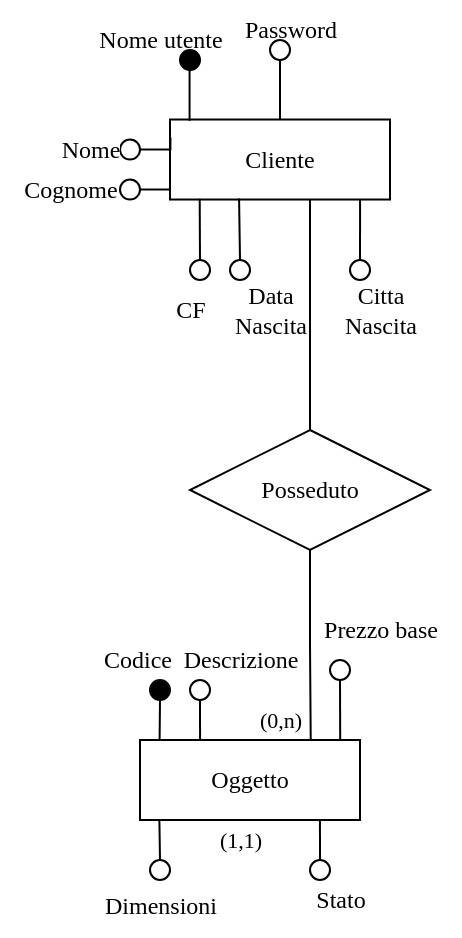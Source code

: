 <mxfile version="27.0.6">
  <diagram id="R2lEEEUBdFMjLlhIrx00" name="Page-1">
    <mxGraphModel dx="862" dy="450" grid="1" gridSize="10" guides="1" tooltips="1" connect="1" arrows="1" fold="1" page="1" pageScale="1" pageWidth="850" pageHeight="1100" math="0" shadow="0" extFonts="Permanent Marker^https://fonts.googleapis.com/css?family=Permanent+Marker">
      <root>
        <mxCell id="0" />
        <mxCell id="1" parent="0" />
        <mxCell id="7b9_jvajrbm3tGJafVNa-1" value="&lt;font&gt;Cliente&lt;/font&gt;" style="whiteSpace=wrap;html=1;align=center;fontFamily=Times New Roman;" vertex="1" parent="1">
          <mxGeometry x="235" y="124.76" width="110" height="40" as="geometry" />
        </mxCell>
        <mxCell id="7b9_jvajrbm3tGJafVNa-4" value="" style="ellipse;whiteSpace=wrap;html=1;aspect=fixed;fontFamily=Times New Roman;" vertex="1" parent="1">
          <mxGeometry x="325" y="195" width="10" height="10" as="geometry" />
        </mxCell>
        <mxCell id="7b9_jvajrbm3tGJafVNa-5" value="" style="ellipse;whiteSpace=wrap;html=1;aspect=fixed;fontFamily=Times New Roman;" vertex="1" parent="1">
          <mxGeometry x="265" y="195" width="10" height="10" as="geometry" />
        </mxCell>
        <mxCell id="7b9_jvajrbm3tGJafVNa-6" value="" style="ellipse;whiteSpace=wrap;html=1;aspect=fixed;fillColor=#FFFFFF;fontFamily=Times New Roman;" vertex="1" parent="1">
          <mxGeometry x="245" y="195" width="10" height="10" as="geometry" />
        </mxCell>
        <mxCell id="7b9_jvajrbm3tGJafVNa-7" style="edgeStyle=orthogonalEdgeStyle;shape=connector;rounded=0;orthogonalLoop=1;jettySize=auto;html=1;exitX=0.5;exitY=0;exitDx=0;exitDy=0;entryX=0.135;entryY=0.99;entryDx=0;entryDy=0;entryPerimeter=0;strokeColor=default;align=center;verticalAlign=middle;fontFamily=Times New Roman;fontSize=7;fontColor=default;labelBackgroundColor=default;autosize=1;resizable=0;startFill=0;endArrow=none;" edge="1" parent="1" source="7b9_jvajrbm3tGJafVNa-6" target="7b9_jvajrbm3tGJafVNa-1">
          <mxGeometry relative="1" as="geometry" />
        </mxCell>
        <mxCell id="7b9_jvajrbm3tGJafVNa-8" value="&lt;font&gt;CF&lt;/font&gt;" style="text;html=1;align=center;verticalAlign=middle;resizable=0;points=[];autosize=1;strokeColor=none;fillColor=none;fontFamily=Times New Roman;fontSize=12;fontColor=default;labelBackgroundColor=default;" vertex="1" parent="1">
          <mxGeometry x="225" y="205" width="40" height="30" as="geometry" />
        </mxCell>
        <mxCell id="7b9_jvajrbm3tGJafVNa-9" style="edgeStyle=orthogonalEdgeStyle;shape=connector;rounded=0;orthogonalLoop=1;jettySize=auto;html=1;exitX=0.5;exitY=0;exitDx=0;exitDy=0;entryX=0.314;entryY=0.988;entryDx=0;entryDy=0;entryPerimeter=0;strokeColor=default;align=center;verticalAlign=middle;fontFamily=Times New Roman;fontSize=7;fontColor=default;labelBackgroundColor=default;autosize=1;resizable=0;startFill=0;endArrow=none;" edge="1" parent="1" source="7b9_jvajrbm3tGJafVNa-5" target="7b9_jvajrbm3tGJafVNa-1">
          <mxGeometry relative="1" as="geometry" />
        </mxCell>
        <mxCell id="7b9_jvajrbm3tGJafVNa-10" value="&lt;font&gt;Data&lt;br&gt;Nascita&lt;/font&gt;" style="text;html=1;align=center;verticalAlign=middle;resizable=0;points=[];autosize=1;strokeColor=none;fillColor=none;fontFamily=Times New Roman;fontSize=12;fontColor=default;labelBackgroundColor=default;" vertex="1" parent="1">
          <mxGeometry x="255" y="200" width="60" height="40" as="geometry" />
        </mxCell>
        <mxCell id="7b9_jvajrbm3tGJafVNa-11" value="&lt;font&gt;Citta&lt;br&gt;Nascita&lt;/font&gt;" style="text;html=1;align=center;verticalAlign=middle;resizable=0;points=[];autosize=1;strokeColor=none;fillColor=none;fontFamily=Times New Roman;fontSize=12;fontColor=default;labelBackgroundColor=default;" vertex="1" parent="1">
          <mxGeometry x="310" y="200" width="60" height="40" as="geometry" />
        </mxCell>
        <mxCell id="7b9_jvajrbm3tGJafVNa-12" style="edgeStyle=orthogonalEdgeStyle;shape=connector;rounded=0;orthogonalLoop=1;jettySize=auto;html=1;exitX=1;exitY=0.5;exitDx=0;exitDy=0;entryX=0;entryY=0.75;entryDx=0;entryDy=0;strokeColor=default;align=center;verticalAlign=middle;fontFamily=Times New Roman;fontSize=11;fontColor=default;labelBackgroundColor=default;startFill=0;endArrow=none;" edge="1" parent="1" source="7b9_jvajrbm3tGJafVNa-13" target="7b9_jvajrbm3tGJafVNa-1">
          <mxGeometry relative="1" as="geometry" />
        </mxCell>
        <mxCell id="7b9_jvajrbm3tGJafVNa-13" value="" style="ellipse;whiteSpace=wrap;html=1;aspect=fixed;fontFamily=Times New Roman;" vertex="1" parent="1">
          <mxGeometry x="210" y="154.76" width="10" height="10" as="geometry" />
        </mxCell>
        <mxCell id="7b9_jvajrbm3tGJafVNa-14" style="edgeStyle=orthogonalEdgeStyle;shape=connector;rounded=0;orthogonalLoop=1;jettySize=auto;html=1;exitX=0.5;exitY=0;exitDx=0;exitDy=0;entryX=0.864;entryY=1.002;entryDx=0;entryDy=0;entryPerimeter=0;strokeColor=default;align=center;verticalAlign=middle;fontFamily=Times New Roman;fontSize=11;fontColor=default;labelBackgroundColor=default;startFill=0;endArrow=none;" edge="1" parent="1" source="7b9_jvajrbm3tGJafVNa-4" target="7b9_jvajrbm3tGJafVNa-1">
          <mxGeometry relative="1" as="geometry" />
        </mxCell>
        <mxCell id="7b9_jvajrbm3tGJafVNa-15" value="" style="ellipse;whiteSpace=wrap;html=1;aspect=fixed;fontFamily=Times New Roman;" vertex="1" parent="1">
          <mxGeometry x="210" y="134.76" width="10" height="10" as="geometry" />
        </mxCell>
        <mxCell id="7b9_jvajrbm3tGJafVNa-16" style="edgeStyle=orthogonalEdgeStyle;shape=connector;rounded=0;orthogonalLoop=1;jettySize=auto;html=1;exitX=1;exitY=0.5;exitDx=0;exitDy=0;entryX=0.002;entryY=0.224;entryDx=0;entryDy=0;entryPerimeter=0;strokeColor=default;align=center;verticalAlign=middle;fontFamily=Times New Roman;fontSize=11;fontColor=default;labelBackgroundColor=default;startFill=0;endArrow=none;" edge="1" parent="1" source="7b9_jvajrbm3tGJafVNa-15" target="7b9_jvajrbm3tGJafVNa-1">
          <mxGeometry relative="1" as="geometry" />
        </mxCell>
        <mxCell id="7b9_jvajrbm3tGJafVNa-19" style="edgeStyle=orthogonalEdgeStyle;shape=connector;rounded=0;orthogonalLoop=1;jettySize=auto;html=1;exitX=0.5;exitY=1;exitDx=0;exitDy=0;entryX=0.089;entryY=0.032;entryDx=0;entryDy=0;entryPerimeter=0;strokeColor=default;align=center;verticalAlign=middle;fontFamily=Times New Roman;fontSize=7;fontColor=default;labelBackgroundColor=default;autosize=1;resizable=0;startFill=0;endArrow=none;" edge="1" parent="1" source="7b9_jvajrbm3tGJafVNa-25" target="7b9_jvajrbm3tGJafVNa-24">
          <mxGeometry relative="1" as="geometry" />
        </mxCell>
        <mxCell id="7b9_jvajrbm3tGJafVNa-20" style="edgeStyle=orthogonalEdgeStyle;shape=connector;rounded=0;orthogonalLoop=1;jettySize=auto;html=1;exitX=0.5;exitY=1;exitDx=0;exitDy=0;entryX=0.273;entryY=0.015;entryDx=0;entryDy=0;entryPerimeter=0;strokeColor=default;align=center;verticalAlign=middle;fontFamily=Times New Roman;fontSize=7;fontColor=default;labelBackgroundColor=default;autosize=1;resizable=0;startFill=0;endArrow=none;" edge="1" parent="1" source="7b9_jvajrbm3tGJafVNa-26" target="7b9_jvajrbm3tGJafVNa-24">
          <mxGeometry relative="1" as="geometry" />
        </mxCell>
        <mxCell id="7b9_jvajrbm3tGJafVNa-21" style="edgeStyle=orthogonalEdgeStyle;shape=connector;rounded=0;orthogonalLoop=1;jettySize=auto;html=1;exitX=0.5;exitY=1;exitDx=0;exitDy=0;entryX=0.91;entryY=0.003;entryDx=0;entryDy=0;entryPerimeter=0;strokeColor=default;align=center;verticalAlign=middle;fontFamily=Times New Roman;fontSize=7;fontColor=default;labelBackgroundColor=default;autosize=1;resizable=0;startFill=0;endArrow=none;" edge="1" parent="1" source="7b9_jvajrbm3tGJafVNa-28" target="7b9_jvajrbm3tGJafVNa-24">
          <mxGeometry relative="1" as="geometry" />
        </mxCell>
        <mxCell id="7b9_jvajrbm3tGJafVNa-22" style="edgeStyle=orthogonalEdgeStyle;shape=connector;rounded=0;orthogonalLoop=1;jettySize=auto;html=1;exitX=0.5;exitY=0;exitDx=0;exitDy=0;entryX=0.818;entryY=1.009;entryDx=0;entryDy=0;entryPerimeter=0;strokeColor=default;align=center;verticalAlign=middle;fontFamily=Times New Roman;fontSize=7;fontColor=default;labelBackgroundColor=default;autosize=1;resizable=0;startFill=0;endArrow=none;" edge="1" parent="1" source="7b9_jvajrbm3tGJafVNa-27" target="7b9_jvajrbm3tGJafVNa-24">
          <mxGeometry relative="1" as="geometry" />
        </mxCell>
        <mxCell id="7b9_jvajrbm3tGJafVNa-23" style="edgeStyle=orthogonalEdgeStyle;rounded=0;orthogonalLoop=1;jettySize=auto;html=1;exitX=0.5;exitY=0;exitDx=0;exitDy=0;entryX=0.088;entryY=0.98;entryDx=0;entryDy=0;entryPerimeter=0;endArrow=none;startFill=0;fontFamily=Times New Roman;" edge="1" parent="1" source="7b9_jvajrbm3tGJafVNa-29" target="7b9_jvajrbm3tGJafVNa-24">
          <mxGeometry relative="1" as="geometry" />
        </mxCell>
        <mxCell id="7b9_jvajrbm3tGJafVNa-24" value="Oggetto" style="whiteSpace=wrap;html=1;align=center;fontFamily=Times New Roman;" vertex="1" parent="1">
          <mxGeometry x="220" y="435" width="110" height="40" as="geometry" />
        </mxCell>
        <mxCell id="7b9_jvajrbm3tGJafVNa-25" value="" style="ellipse;whiteSpace=wrap;html=1;aspect=fixed;fillColor=#000000;fontFamily=Times New Roman;" vertex="1" parent="1">
          <mxGeometry x="225" y="405" width="10" height="10" as="geometry" />
        </mxCell>
        <mxCell id="7b9_jvajrbm3tGJafVNa-26" value="" style="ellipse;whiteSpace=wrap;html=1;aspect=fixed;fontFamily=Times New Roman;" vertex="1" parent="1">
          <mxGeometry x="245" y="405" width="10" height="10" as="geometry" />
        </mxCell>
        <mxCell id="7b9_jvajrbm3tGJafVNa-27" value="" style="ellipse;whiteSpace=wrap;html=1;aspect=fixed;fontFamily=Times New Roman;" vertex="1" parent="1">
          <mxGeometry x="305" y="495" width="10" height="10" as="geometry" />
        </mxCell>
        <mxCell id="7b9_jvajrbm3tGJafVNa-28" value="" style="ellipse;whiteSpace=wrap;html=1;aspect=fixed;fontFamily=Times New Roman;" vertex="1" parent="1">
          <mxGeometry x="315" y="395" width="10" height="10" as="geometry" />
        </mxCell>
        <mxCell id="7b9_jvajrbm3tGJafVNa-29" value="" style="ellipse;whiteSpace=wrap;html=1;aspect=fixed;fontFamily=Times New Roman;" vertex="1" parent="1">
          <mxGeometry x="225" y="495" width="10" height="10" as="geometry" />
        </mxCell>
        <mxCell id="7b9_jvajrbm3tGJafVNa-30" value="Descrizione" style="text;html=1;align=center;verticalAlign=middle;resizable=0;points=[];autosize=1;strokeColor=none;fillColor=none;fontFamily=Times New Roman;fontSize=12;fontColor=default;labelBackgroundColor=default;" vertex="1" parent="1">
          <mxGeometry x="230" y="380" width="80" height="30" as="geometry" />
        </mxCell>
        <mxCell id="7b9_jvajrbm3tGJafVNa-32" value="(0,n)" style="text;html=1;align=center;verticalAlign=middle;resizable=0;points=[];autosize=1;strokeColor=none;fillColor=none;fontFamily=Times New Roman;fontSize=11;fontColor=default;labelBackgroundColor=default;" vertex="1" parent="1">
          <mxGeometry x="270" y="410" width="40" height="30" as="geometry" />
        </mxCell>
        <mxCell id="7b9_jvajrbm3tGJafVNa-33" value="(1,1)" style="text;html=1;align=center;verticalAlign=middle;resizable=0;points=[];autosize=1;strokeColor=none;fillColor=none;fontFamily=Times New Roman;fontSize=11;fontColor=default;labelBackgroundColor=default;" vertex="1" parent="1">
          <mxGeometry x="250" y="470" width="40" height="30" as="geometry" />
        </mxCell>
        <mxCell id="7b9_jvajrbm3tGJafVNa-35" value="Posseduto" style="shape=rhombus;perimeter=rhombusPerimeter;whiteSpace=wrap;html=1;align=center;fontFamily=Times New Roman;" vertex="1" parent="1">
          <mxGeometry x="245" y="280" width="120" height="60" as="geometry" />
        </mxCell>
        <mxCell id="7b9_jvajrbm3tGJafVNa-36" style="edgeStyle=orthogonalEdgeStyle;shape=connector;rounded=0;orthogonalLoop=1;jettySize=auto;html=1;exitX=0.5;exitY=0;exitDx=0;exitDy=0;strokeColor=default;align=center;verticalAlign=middle;fontFamily=Times New Roman;fontSize=11;fontColor=default;labelBackgroundColor=default;startFill=0;endArrow=none;" edge="1" parent="1" source="7b9_jvajrbm3tGJafVNa-35">
          <mxGeometry relative="1" as="geometry">
            <mxPoint x="305" y="165" as="targetPoint" />
          </mxGeometry>
        </mxCell>
        <mxCell id="7b9_jvajrbm3tGJafVNa-37" style="edgeStyle=orthogonalEdgeStyle;shape=connector;rounded=0;orthogonalLoop=1;jettySize=auto;html=1;exitX=0.5;exitY=1;exitDx=0;exitDy=0;entryX=0.776;entryY=0.002;entryDx=0;entryDy=0;entryPerimeter=0;strokeColor=default;align=center;verticalAlign=middle;fontFamily=Times New Roman;fontSize=11;fontColor=default;labelBackgroundColor=default;startFill=0;endArrow=none;" edge="1" parent="1" source="7b9_jvajrbm3tGJafVNa-35" target="7b9_jvajrbm3tGJafVNa-24">
          <mxGeometry relative="1" as="geometry" />
        </mxCell>
        <mxCell id="7b9_jvajrbm3tGJafVNa-39" value="&lt;font&gt;Prezzo base&lt;/font&gt;" style="text;html=1;align=center;verticalAlign=middle;resizable=0;points=[];autosize=1;strokeColor=none;fillColor=none;fontFamily=Times New Roman;fontSize=12;fontColor=default;labelBackgroundColor=default;" vertex="1" parent="1">
          <mxGeometry x="300" y="365" width="80" height="30" as="geometry" />
        </mxCell>
        <mxCell id="7b9_jvajrbm3tGJafVNa-41" value="Dimensioni" style="text;html=1;align=center;verticalAlign=middle;resizable=0;points=[];autosize=1;strokeColor=none;fillColor=none;fontFamily=Times New Roman;fontSize=12;fontColor=default;labelBackgroundColor=default;" vertex="1" parent="1">
          <mxGeometry x="190" y="503" width="80" height="30" as="geometry" />
        </mxCell>
        <mxCell id="7b9_jvajrbm3tGJafVNa-42" value="Stato" style="text;html=1;align=center;verticalAlign=middle;resizable=0;points=[];autosize=1;strokeColor=none;fillColor=none;fontFamily=Times New Roman;fontSize=12;fontColor=default;labelBackgroundColor=default;" vertex="1" parent="1">
          <mxGeometry x="295" y="500" width="50" height="30" as="geometry" />
        </mxCell>
        <mxCell id="7b9_jvajrbm3tGJafVNa-43" style="edgeStyle=orthogonalEdgeStyle;shape=connector;rounded=0;orthogonalLoop=1;jettySize=auto;html=1;exitX=0.5;exitY=1;exitDx=0;exitDy=0;entryX=0.25;entryY=0;entryDx=0;entryDy=0;strokeColor=default;align=center;verticalAlign=middle;fontFamily=Times New Roman;fontSize=11;fontColor=default;labelBackgroundColor=default;startFill=0;endArrow=none;" edge="1" parent="1">
          <mxGeometry relative="1" as="geometry">
            <mxPoint x="244.78" y="95.4" as="sourcePoint" />
            <mxPoint x="244.78" y="125.4" as="targetPoint" />
          </mxGeometry>
        </mxCell>
        <mxCell id="7b9_jvajrbm3tGJafVNa-44" value="&lt;font&gt;Nome utente&lt;/font&gt;" style="text;html=1;align=center;verticalAlign=middle;resizable=0;points=[];autosize=1;strokeColor=none;fillColor=none;fontSize=12;fontFamily=Times New Roman;" vertex="1" parent="1">
          <mxGeometry x="185" y="70" width="90" height="30" as="geometry" />
        </mxCell>
        <mxCell id="7b9_jvajrbm3tGJafVNa-45" style="edgeStyle=orthogonalEdgeStyle;shape=connector;rounded=0;orthogonalLoop=1;jettySize=auto;html=1;exitX=0.5;exitY=1;exitDx=0;exitDy=0;entryX=0.75;entryY=0;entryDx=0;entryDy=0;strokeColor=default;align=center;verticalAlign=middle;fontFamily=Times New Roman;fontSize=11;fontColor=default;labelBackgroundColor=default;startFill=0;endArrow=none;" edge="1" parent="1">
          <mxGeometry relative="1" as="geometry">
            <mxPoint x="290" y="95" as="sourcePoint" />
            <mxPoint x="290" y="125" as="targetPoint" />
          </mxGeometry>
        </mxCell>
        <mxCell id="7b9_jvajrbm3tGJafVNa-46" value="" style="ellipse;whiteSpace=wrap;html=1;aspect=fixed;fillColor=#000000;fontFamily=Times New Roman;" vertex="1" parent="1">
          <mxGeometry x="240" y="90" width="10" height="10" as="geometry" />
        </mxCell>
        <mxCell id="7b9_jvajrbm3tGJafVNa-47" value="" style="ellipse;whiteSpace=wrap;html=1;aspect=fixed;fontFamily=Times New Roman;" vertex="1" parent="1">
          <mxGeometry x="285" y="85" width="10" height="10" as="geometry" />
        </mxCell>
        <mxCell id="7b9_jvajrbm3tGJafVNa-48" value="Nome" style="text;html=1;align=center;verticalAlign=middle;resizable=0;points=[];autosize=1;strokeColor=none;fillColor=none;fontFamily=Times New Roman;fontSize=12;fontColor=default;labelBackgroundColor=default;" vertex="1" parent="1">
          <mxGeometry x="170" y="124.76" width="50" height="30" as="geometry" />
        </mxCell>
        <mxCell id="7b9_jvajrbm3tGJafVNa-49" value="Cognome" style="text;html=1;align=center;verticalAlign=middle;resizable=0;points=[];autosize=1;strokeColor=none;fillColor=none;fontFamily=Times New Roman;fontSize=12;fontColor=default;labelBackgroundColor=default;" vertex="1" parent="1">
          <mxGeometry x="150" y="144.76" width="70" height="30" as="geometry" />
        </mxCell>
        <mxCell id="7b9_jvajrbm3tGJafVNa-50" value="&lt;font&gt;Password&lt;/font&gt;" style="text;html=1;align=center;verticalAlign=middle;resizable=0;points=[];autosize=1;strokeColor=none;fillColor=none;fontSize=12;fontFamily=Times New Roman;" vertex="1" parent="1">
          <mxGeometry x="260" y="65" width="70" height="30" as="geometry" />
        </mxCell>
        <mxCell id="7b9_jvajrbm3tGJafVNa-52" value="Codice&amp;nbsp;" style="text;html=1;align=center;verticalAlign=middle;resizable=0;points=[];autosize=1;strokeColor=none;fillColor=none;fontFamily=Times New Roman;fontSize=12;fontColor=default;labelBackgroundColor=default;" vertex="1" parent="1">
          <mxGeometry x="190" y="380" width="60" height="30" as="geometry" />
        </mxCell>
      </root>
    </mxGraphModel>
  </diagram>
</mxfile>
